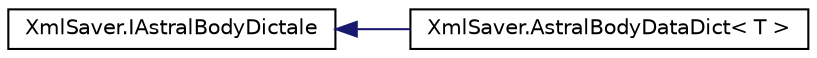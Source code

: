 digraph "类继承关系图"
{
 // INTERACTIVE_SVG=YES
 // LATEX_PDF_SIZE
  edge [fontname="Helvetica",fontsize="10",labelfontname="Helvetica",labelfontsize="10"];
  node [fontname="Helvetica",fontsize="10",shape=record];
  rankdir="LR";
  Node0 [label="XmlSaver.IAstralBodyDictale",height=0.2,width=0.4,color="black", fillcolor="white", style="filled",URL="$interface_xml_saver_1_1_i_astral_body_dictale.html",tooltip="星体可序列化"];
  Node0 -> Node1 [dir="back",color="midnightblue",fontsize="10",style="solid",fontname="Helvetica"];
  Node1 [label="XmlSaver.AstralBodyDataDict\< T \>",height=0.2,width=0.4,color="black", fillcolor="white", style="filled",URL="$class_xml_saver_1_1_astral_body_data_dict.html",tooltip="星体数据存储"];
}

